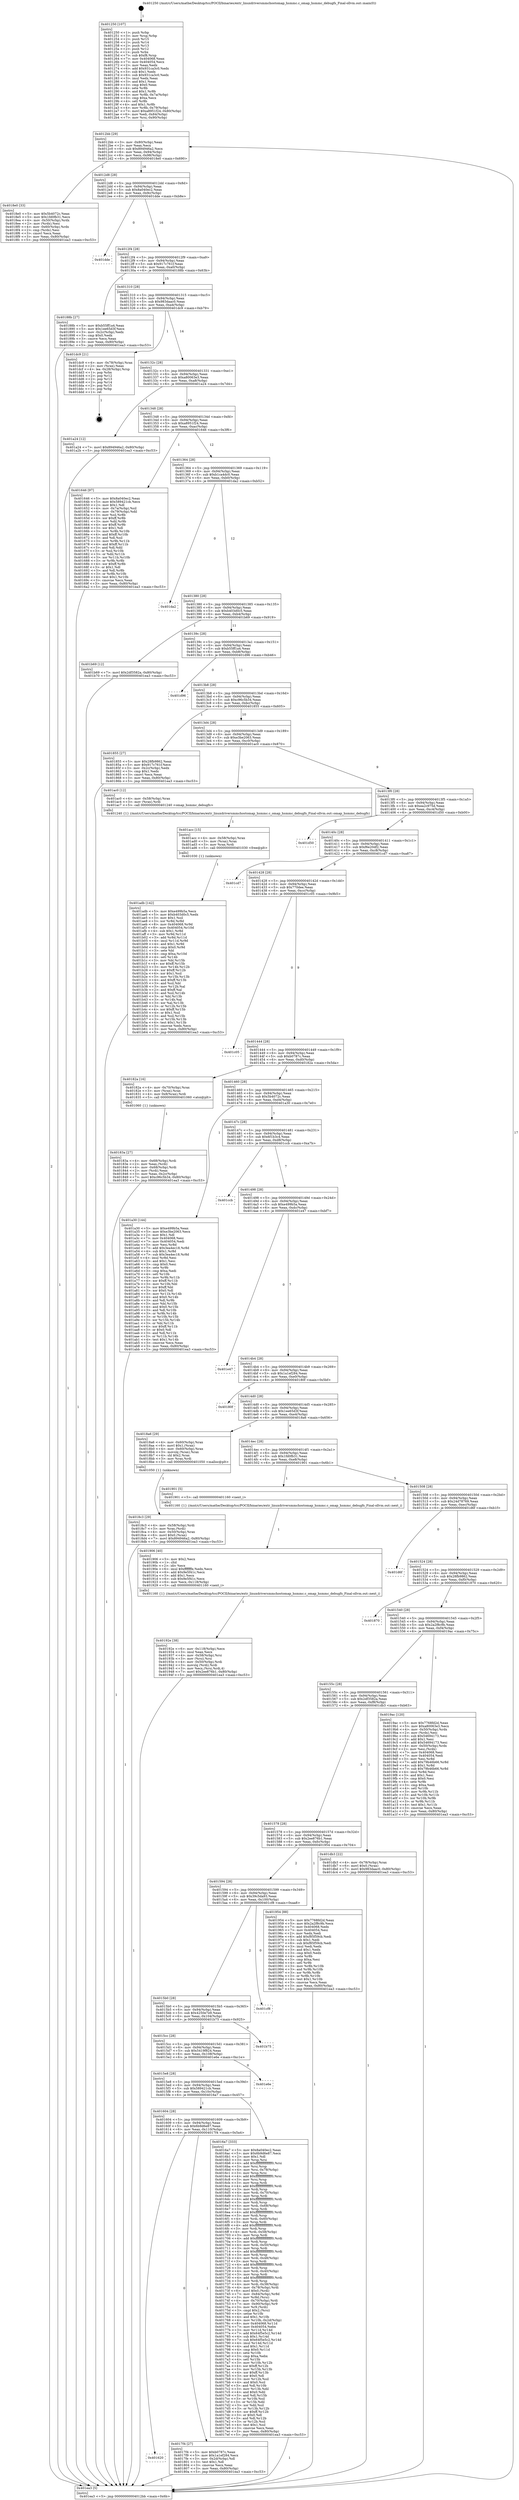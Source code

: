 digraph "0x401250" {
  label = "0x401250 (/mnt/c/Users/mathe/Desktop/tcc/POCII/binaries/extr_linuxdriversmmchostomap_hsmmc.c_omap_hsmmc_debugfs_Final-ollvm.out::main(0))"
  labelloc = "t"
  node[shape=record]

  Entry [label="",width=0.3,height=0.3,shape=circle,fillcolor=black,style=filled]
  "0x4012bb" [label="{
     0x4012bb [29]\l
     | [instrs]\l
     &nbsp;&nbsp;0x4012bb \<+3\>: mov -0x80(%rbp),%eax\l
     &nbsp;&nbsp;0x4012be \<+2\>: mov %eax,%ecx\l
     &nbsp;&nbsp;0x4012c0 \<+6\>: sub $0x894946a2,%ecx\l
     &nbsp;&nbsp;0x4012c6 \<+6\>: mov %eax,-0x94(%rbp)\l
     &nbsp;&nbsp;0x4012cc \<+6\>: mov %ecx,-0x98(%rbp)\l
     &nbsp;&nbsp;0x4012d2 \<+6\>: je 00000000004018e0 \<main+0x690\>\l
  }"]
  "0x4018e0" [label="{
     0x4018e0 [33]\l
     | [instrs]\l
     &nbsp;&nbsp;0x4018e0 \<+5\>: mov $0x5b4072c,%eax\l
     &nbsp;&nbsp;0x4018e5 \<+5\>: mov $0x1fd0fb31,%ecx\l
     &nbsp;&nbsp;0x4018ea \<+4\>: mov -0x50(%rbp),%rdx\l
     &nbsp;&nbsp;0x4018ee \<+2\>: mov (%rdx),%esi\l
     &nbsp;&nbsp;0x4018f0 \<+4\>: mov -0x60(%rbp),%rdx\l
     &nbsp;&nbsp;0x4018f4 \<+2\>: cmp (%rdx),%esi\l
     &nbsp;&nbsp;0x4018f6 \<+3\>: cmovl %ecx,%eax\l
     &nbsp;&nbsp;0x4018f9 \<+3\>: mov %eax,-0x80(%rbp)\l
     &nbsp;&nbsp;0x4018fc \<+5\>: jmp 0000000000401ea3 \<main+0xc53\>\l
  }"]
  "0x4012d8" [label="{
     0x4012d8 [28]\l
     | [instrs]\l
     &nbsp;&nbsp;0x4012d8 \<+5\>: jmp 00000000004012dd \<main+0x8d\>\l
     &nbsp;&nbsp;0x4012dd \<+6\>: mov -0x94(%rbp),%eax\l
     &nbsp;&nbsp;0x4012e3 \<+5\>: sub $0x8a040ec2,%eax\l
     &nbsp;&nbsp;0x4012e8 \<+6\>: mov %eax,-0x9c(%rbp)\l
     &nbsp;&nbsp;0x4012ee \<+6\>: je 0000000000401dde \<main+0xb8e\>\l
  }"]
  Exit [label="",width=0.3,height=0.3,shape=circle,fillcolor=black,style=filled,peripheries=2]
  "0x401dde" [label="{
     0x401dde\l
  }", style=dashed]
  "0x4012f4" [label="{
     0x4012f4 [28]\l
     | [instrs]\l
     &nbsp;&nbsp;0x4012f4 \<+5\>: jmp 00000000004012f9 \<main+0xa9\>\l
     &nbsp;&nbsp;0x4012f9 \<+6\>: mov -0x94(%rbp),%eax\l
     &nbsp;&nbsp;0x4012ff \<+5\>: sub $0x917c761f,%eax\l
     &nbsp;&nbsp;0x401304 \<+6\>: mov %eax,-0xa0(%rbp)\l
     &nbsp;&nbsp;0x40130a \<+6\>: je 000000000040188b \<main+0x63b\>\l
  }"]
  "0x401adb" [label="{
     0x401adb [142]\l
     | [instrs]\l
     &nbsp;&nbsp;0x401adb \<+5\>: mov $0xe499b5a,%ecx\l
     &nbsp;&nbsp;0x401ae0 \<+5\>: mov $0xb403d0c5,%edx\l
     &nbsp;&nbsp;0x401ae5 \<+3\>: mov $0x1,%sil\l
     &nbsp;&nbsp;0x401ae8 \<+3\>: xor %r8d,%r8d\l
     &nbsp;&nbsp;0x401aeb \<+8\>: mov 0x404068,%r9d\l
     &nbsp;&nbsp;0x401af3 \<+8\>: mov 0x404054,%r10d\l
     &nbsp;&nbsp;0x401afb \<+4\>: sub $0x1,%r8d\l
     &nbsp;&nbsp;0x401aff \<+3\>: mov %r9d,%r11d\l
     &nbsp;&nbsp;0x401b02 \<+3\>: add %r8d,%r11d\l
     &nbsp;&nbsp;0x401b05 \<+4\>: imul %r11d,%r9d\l
     &nbsp;&nbsp;0x401b09 \<+4\>: and $0x1,%r9d\l
     &nbsp;&nbsp;0x401b0d \<+4\>: cmp $0x0,%r9d\l
     &nbsp;&nbsp;0x401b11 \<+3\>: sete %bl\l
     &nbsp;&nbsp;0x401b14 \<+4\>: cmp $0xa,%r10d\l
     &nbsp;&nbsp;0x401b18 \<+4\>: setl %r14b\l
     &nbsp;&nbsp;0x401b1c \<+3\>: mov %bl,%r15b\l
     &nbsp;&nbsp;0x401b1f \<+4\>: xor $0xff,%r15b\l
     &nbsp;&nbsp;0x401b23 \<+3\>: mov %r14b,%r12b\l
     &nbsp;&nbsp;0x401b26 \<+4\>: xor $0xff,%r12b\l
     &nbsp;&nbsp;0x401b2a \<+4\>: xor $0x1,%sil\l
     &nbsp;&nbsp;0x401b2e \<+3\>: mov %r15b,%r13b\l
     &nbsp;&nbsp;0x401b31 \<+4\>: and $0xff,%r13b\l
     &nbsp;&nbsp;0x401b35 \<+3\>: and %sil,%bl\l
     &nbsp;&nbsp;0x401b38 \<+3\>: mov %r12b,%al\l
     &nbsp;&nbsp;0x401b3b \<+2\>: and $0xff,%al\l
     &nbsp;&nbsp;0x401b3d \<+3\>: and %sil,%r14b\l
     &nbsp;&nbsp;0x401b40 \<+3\>: or %bl,%r13b\l
     &nbsp;&nbsp;0x401b43 \<+3\>: or %r14b,%al\l
     &nbsp;&nbsp;0x401b46 \<+3\>: xor %al,%r13b\l
     &nbsp;&nbsp;0x401b49 \<+3\>: or %r12b,%r15b\l
     &nbsp;&nbsp;0x401b4c \<+4\>: xor $0xff,%r15b\l
     &nbsp;&nbsp;0x401b50 \<+4\>: or $0x1,%sil\l
     &nbsp;&nbsp;0x401b54 \<+3\>: and %sil,%r15b\l
     &nbsp;&nbsp;0x401b57 \<+3\>: or %r15b,%r13b\l
     &nbsp;&nbsp;0x401b5a \<+4\>: test $0x1,%r13b\l
     &nbsp;&nbsp;0x401b5e \<+3\>: cmovne %edx,%ecx\l
     &nbsp;&nbsp;0x401b61 \<+3\>: mov %ecx,-0x80(%rbp)\l
     &nbsp;&nbsp;0x401b64 \<+5\>: jmp 0000000000401ea3 \<main+0xc53\>\l
  }"]
  "0x40188b" [label="{
     0x40188b [27]\l
     | [instrs]\l
     &nbsp;&nbsp;0x40188b \<+5\>: mov $0xb55ff1a4,%eax\l
     &nbsp;&nbsp;0x401890 \<+5\>: mov $0x1ee65d3f,%ecx\l
     &nbsp;&nbsp;0x401895 \<+3\>: mov -0x2c(%rbp),%edx\l
     &nbsp;&nbsp;0x401898 \<+3\>: cmp $0x0,%edx\l
     &nbsp;&nbsp;0x40189b \<+3\>: cmove %ecx,%eax\l
     &nbsp;&nbsp;0x40189e \<+3\>: mov %eax,-0x80(%rbp)\l
     &nbsp;&nbsp;0x4018a1 \<+5\>: jmp 0000000000401ea3 \<main+0xc53\>\l
  }"]
  "0x401310" [label="{
     0x401310 [28]\l
     | [instrs]\l
     &nbsp;&nbsp;0x401310 \<+5\>: jmp 0000000000401315 \<main+0xc5\>\l
     &nbsp;&nbsp;0x401315 \<+6\>: mov -0x94(%rbp),%eax\l
     &nbsp;&nbsp;0x40131b \<+5\>: sub $0x983daac0,%eax\l
     &nbsp;&nbsp;0x401320 \<+6\>: mov %eax,-0xa4(%rbp)\l
     &nbsp;&nbsp;0x401326 \<+6\>: je 0000000000401dc9 \<main+0xb79\>\l
  }"]
  "0x401acc" [label="{
     0x401acc [15]\l
     | [instrs]\l
     &nbsp;&nbsp;0x401acc \<+4\>: mov -0x58(%rbp),%rax\l
     &nbsp;&nbsp;0x401ad0 \<+3\>: mov (%rax),%rax\l
     &nbsp;&nbsp;0x401ad3 \<+3\>: mov %rax,%rdi\l
     &nbsp;&nbsp;0x401ad6 \<+5\>: call 0000000000401030 \<free@plt\>\l
     | [calls]\l
     &nbsp;&nbsp;0x401030 \{1\} (unknown)\l
  }"]
  "0x401dc9" [label="{
     0x401dc9 [21]\l
     | [instrs]\l
     &nbsp;&nbsp;0x401dc9 \<+4\>: mov -0x78(%rbp),%rax\l
     &nbsp;&nbsp;0x401dcd \<+2\>: mov (%rax),%eax\l
     &nbsp;&nbsp;0x401dcf \<+4\>: lea -0x28(%rbp),%rsp\l
     &nbsp;&nbsp;0x401dd3 \<+1\>: pop %rbx\l
     &nbsp;&nbsp;0x401dd4 \<+2\>: pop %r12\l
     &nbsp;&nbsp;0x401dd6 \<+2\>: pop %r13\l
     &nbsp;&nbsp;0x401dd8 \<+2\>: pop %r14\l
     &nbsp;&nbsp;0x401dda \<+2\>: pop %r15\l
     &nbsp;&nbsp;0x401ddc \<+1\>: pop %rbp\l
     &nbsp;&nbsp;0x401ddd \<+1\>: ret\l
  }"]
  "0x40132c" [label="{
     0x40132c [28]\l
     | [instrs]\l
     &nbsp;&nbsp;0x40132c \<+5\>: jmp 0000000000401331 \<main+0xe1\>\l
     &nbsp;&nbsp;0x401331 \<+6\>: mov -0x94(%rbp),%eax\l
     &nbsp;&nbsp;0x401337 \<+5\>: sub $0xa80063e3,%eax\l
     &nbsp;&nbsp;0x40133c \<+6\>: mov %eax,-0xa8(%rbp)\l
     &nbsp;&nbsp;0x401342 \<+6\>: je 0000000000401a24 \<main+0x7d4\>\l
  }"]
  "0x40192e" [label="{
     0x40192e [38]\l
     | [instrs]\l
     &nbsp;&nbsp;0x40192e \<+6\>: mov -0x118(%rbp),%ecx\l
     &nbsp;&nbsp;0x401934 \<+3\>: imul %eax,%ecx\l
     &nbsp;&nbsp;0x401937 \<+4\>: mov -0x58(%rbp),%rsi\l
     &nbsp;&nbsp;0x40193b \<+3\>: mov (%rsi),%rsi\l
     &nbsp;&nbsp;0x40193e \<+4\>: mov -0x50(%rbp),%rdi\l
     &nbsp;&nbsp;0x401942 \<+3\>: movslq (%rdi),%rdi\l
     &nbsp;&nbsp;0x401945 \<+3\>: mov %ecx,(%rsi,%rdi,4)\l
     &nbsp;&nbsp;0x401948 \<+7\>: movl $0x2ee876b1,-0x80(%rbp)\l
     &nbsp;&nbsp;0x40194f \<+5\>: jmp 0000000000401ea3 \<main+0xc53\>\l
  }"]
  "0x401a24" [label="{
     0x401a24 [12]\l
     | [instrs]\l
     &nbsp;&nbsp;0x401a24 \<+7\>: movl $0x894946a2,-0x80(%rbp)\l
     &nbsp;&nbsp;0x401a2b \<+5\>: jmp 0000000000401ea3 \<main+0xc53\>\l
  }"]
  "0x401348" [label="{
     0x401348 [28]\l
     | [instrs]\l
     &nbsp;&nbsp;0x401348 \<+5\>: jmp 000000000040134d \<main+0xfd\>\l
     &nbsp;&nbsp;0x40134d \<+6\>: mov -0x94(%rbp),%eax\l
     &nbsp;&nbsp;0x401353 \<+5\>: sub $0xa8951f24,%eax\l
     &nbsp;&nbsp;0x401358 \<+6\>: mov %eax,-0xac(%rbp)\l
     &nbsp;&nbsp;0x40135e \<+6\>: je 0000000000401646 \<main+0x3f6\>\l
  }"]
  "0x401906" [label="{
     0x401906 [40]\l
     | [instrs]\l
     &nbsp;&nbsp;0x401906 \<+5\>: mov $0x2,%ecx\l
     &nbsp;&nbsp;0x40190b \<+1\>: cltd\l
     &nbsp;&nbsp;0x40190c \<+2\>: idiv %ecx\l
     &nbsp;&nbsp;0x40190e \<+6\>: imul $0xfffffffe,%edx,%ecx\l
     &nbsp;&nbsp;0x401914 \<+6\>: add $0x9e5f41c,%ecx\l
     &nbsp;&nbsp;0x40191a \<+3\>: add $0x1,%ecx\l
     &nbsp;&nbsp;0x40191d \<+6\>: sub $0x9e5f41c,%ecx\l
     &nbsp;&nbsp;0x401923 \<+6\>: mov %ecx,-0x118(%rbp)\l
     &nbsp;&nbsp;0x401929 \<+5\>: call 0000000000401160 \<next_i\>\l
     | [calls]\l
     &nbsp;&nbsp;0x401160 \{1\} (/mnt/c/Users/mathe/Desktop/tcc/POCII/binaries/extr_linuxdriversmmchostomap_hsmmc.c_omap_hsmmc_debugfs_Final-ollvm.out::next_i)\l
  }"]
  "0x401646" [label="{
     0x401646 [97]\l
     | [instrs]\l
     &nbsp;&nbsp;0x401646 \<+5\>: mov $0x8a040ec2,%eax\l
     &nbsp;&nbsp;0x40164b \<+5\>: mov $0x589421cb,%ecx\l
     &nbsp;&nbsp;0x401650 \<+2\>: mov $0x1,%dl\l
     &nbsp;&nbsp;0x401652 \<+4\>: mov -0x7a(%rbp),%sil\l
     &nbsp;&nbsp;0x401656 \<+4\>: mov -0x79(%rbp),%dil\l
     &nbsp;&nbsp;0x40165a \<+3\>: mov %sil,%r8b\l
     &nbsp;&nbsp;0x40165d \<+4\>: xor $0xff,%r8b\l
     &nbsp;&nbsp;0x401661 \<+3\>: mov %dil,%r9b\l
     &nbsp;&nbsp;0x401664 \<+4\>: xor $0xff,%r9b\l
     &nbsp;&nbsp;0x401668 \<+3\>: xor $0x1,%dl\l
     &nbsp;&nbsp;0x40166b \<+3\>: mov %r8b,%r10b\l
     &nbsp;&nbsp;0x40166e \<+4\>: and $0xff,%r10b\l
     &nbsp;&nbsp;0x401672 \<+3\>: and %dl,%sil\l
     &nbsp;&nbsp;0x401675 \<+3\>: mov %r9b,%r11b\l
     &nbsp;&nbsp;0x401678 \<+4\>: and $0xff,%r11b\l
     &nbsp;&nbsp;0x40167c \<+3\>: and %dl,%dil\l
     &nbsp;&nbsp;0x40167f \<+3\>: or %sil,%r10b\l
     &nbsp;&nbsp;0x401682 \<+3\>: or %dil,%r11b\l
     &nbsp;&nbsp;0x401685 \<+3\>: xor %r11b,%r10b\l
     &nbsp;&nbsp;0x401688 \<+3\>: or %r9b,%r8b\l
     &nbsp;&nbsp;0x40168b \<+4\>: xor $0xff,%r8b\l
     &nbsp;&nbsp;0x40168f \<+3\>: or $0x1,%dl\l
     &nbsp;&nbsp;0x401692 \<+3\>: and %dl,%r8b\l
     &nbsp;&nbsp;0x401695 \<+3\>: or %r8b,%r10b\l
     &nbsp;&nbsp;0x401698 \<+4\>: test $0x1,%r10b\l
     &nbsp;&nbsp;0x40169c \<+3\>: cmovne %ecx,%eax\l
     &nbsp;&nbsp;0x40169f \<+3\>: mov %eax,-0x80(%rbp)\l
     &nbsp;&nbsp;0x4016a2 \<+5\>: jmp 0000000000401ea3 \<main+0xc53\>\l
  }"]
  "0x401364" [label="{
     0x401364 [28]\l
     | [instrs]\l
     &nbsp;&nbsp;0x401364 \<+5\>: jmp 0000000000401369 \<main+0x119\>\l
     &nbsp;&nbsp;0x401369 \<+6\>: mov -0x94(%rbp),%eax\l
     &nbsp;&nbsp;0x40136f \<+5\>: sub $0xb1ca4dc0,%eax\l
     &nbsp;&nbsp;0x401374 \<+6\>: mov %eax,-0xb0(%rbp)\l
     &nbsp;&nbsp;0x40137a \<+6\>: je 0000000000401da2 \<main+0xb52\>\l
  }"]
  "0x401ea3" [label="{
     0x401ea3 [5]\l
     | [instrs]\l
     &nbsp;&nbsp;0x401ea3 \<+5\>: jmp 00000000004012bb \<main+0x6b\>\l
  }"]
  "0x401250" [label="{
     0x401250 [107]\l
     | [instrs]\l
     &nbsp;&nbsp;0x401250 \<+1\>: push %rbp\l
     &nbsp;&nbsp;0x401251 \<+3\>: mov %rsp,%rbp\l
     &nbsp;&nbsp;0x401254 \<+2\>: push %r15\l
     &nbsp;&nbsp;0x401256 \<+2\>: push %r14\l
     &nbsp;&nbsp;0x401258 \<+2\>: push %r13\l
     &nbsp;&nbsp;0x40125a \<+2\>: push %r12\l
     &nbsp;&nbsp;0x40125c \<+1\>: push %rbx\l
     &nbsp;&nbsp;0x40125d \<+7\>: sub $0xf8,%rsp\l
     &nbsp;&nbsp;0x401264 \<+7\>: mov 0x404068,%eax\l
     &nbsp;&nbsp;0x40126b \<+7\>: mov 0x404054,%ecx\l
     &nbsp;&nbsp;0x401272 \<+2\>: mov %eax,%edx\l
     &nbsp;&nbsp;0x401274 \<+6\>: add $0x931ca3c0,%edx\l
     &nbsp;&nbsp;0x40127a \<+3\>: sub $0x1,%edx\l
     &nbsp;&nbsp;0x40127d \<+6\>: sub $0x931ca3c0,%edx\l
     &nbsp;&nbsp;0x401283 \<+3\>: imul %edx,%eax\l
     &nbsp;&nbsp;0x401286 \<+3\>: and $0x1,%eax\l
     &nbsp;&nbsp;0x401289 \<+3\>: cmp $0x0,%eax\l
     &nbsp;&nbsp;0x40128c \<+4\>: sete %r8b\l
     &nbsp;&nbsp;0x401290 \<+4\>: and $0x1,%r8b\l
     &nbsp;&nbsp;0x401294 \<+4\>: mov %r8b,-0x7a(%rbp)\l
     &nbsp;&nbsp;0x401298 \<+3\>: cmp $0xa,%ecx\l
     &nbsp;&nbsp;0x40129b \<+4\>: setl %r8b\l
     &nbsp;&nbsp;0x40129f \<+4\>: and $0x1,%r8b\l
     &nbsp;&nbsp;0x4012a3 \<+4\>: mov %r8b,-0x79(%rbp)\l
     &nbsp;&nbsp;0x4012a7 \<+7\>: movl $0xa8951f24,-0x80(%rbp)\l
     &nbsp;&nbsp;0x4012ae \<+6\>: mov %edi,-0x84(%rbp)\l
     &nbsp;&nbsp;0x4012b4 \<+7\>: mov %rsi,-0x90(%rbp)\l
  }"]
  "0x4018c3" [label="{
     0x4018c3 [29]\l
     | [instrs]\l
     &nbsp;&nbsp;0x4018c3 \<+4\>: mov -0x58(%rbp),%rdi\l
     &nbsp;&nbsp;0x4018c7 \<+3\>: mov %rax,(%rdi)\l
     &nbsp;&nbsp;0x4018ca \<+4\>: mov -0x50(%rbp),%rax\l
     &nbsp;&nbsp;0x4018ce \<+6\>: movl $0x0,(%rax)\l
     &nbsp;&nbsp;0x4018d4 \<+7\>: movl $0x894946a2,-0x80(%rbp)\l
     &nbsp;&nbsp;0x4018db \<+5\>: jmp 0000000000401ea3 \<main+0xc53\>\l
  }"]
  "0x401da2" [label="{
     0x401da2\l
  }", style=dashed]
  "0x401380" [label="{
     0x401380 [28]\l
     | [instrs]\l
     &nbsp;&nbsp;0x401380 \<+5\>: jmp 0000000000401385 \<main+0x135\>\l
     &nbsp;&nbsp;0x401385 \<+6\>: mov -0x94(%rbp),%eax\l
     &nbsp;&nbsp;0x40138b \<+5\>: sub $0xb403d0c5,%eax\l
     &nbsp;&nbsp;0x401390 \<+6\>: mov %eax,-0xb4(%rbp)\l
     &nbsp;&nbsp;0x401396 \<+6\>: je 0000000000401b69 \<main+0x919\>\l
  }"]
  "0x40183a" [label="{
     0x40183a [27]\l
     | [instrs]\l
     &nbsp;&nbsp;0x40183a \<+4\>: mov -0x68(%rbp),%rdi\l
     &nbsp;&nbsp;0x40183e \<+2\>: mov %eax,(%rdi)\l
     &nbsp;&nbsp;0x401840 \<+4\>: mov -0x68(%rbp),%rdi\l
     &nbsp;&nbsp;0x401844 \<+2\>: mov (%rdi),%eax\l
     &nbsp;&nbsp;0x401846 \<+3\>: mov %eax,-0x2c(%rbp)\l
     &nbsp;&nbsp;0x401849 \<+7\>: movl $0xc96c5b34,-0x80(%rbp)\l
     &nbsp;&nbsp;0x401850 \<+5\>: jmp 0000000000401ea3 \<main+0xc53\>\l
  }"]
  "0x401b69" [label="{
     0x401b69 [12]\l
     | [instrs]\l
     &nbsp;&nbsp;0x401b69 \<+7\>: movl $0x2df3582a,-0x80(%rbp)\l
     &nbsp;&nbsp;0x401b70 \<+5\>: jmp 0000000000401ea3 \<main+0xc53\>\l
  }"]
  "0x40139c" [label="{
     0x40139c [28]\l
     | [instrs]\l
     &nbsp;&nbsp;0x40139c \<+5\>: jmp 00000000004013a1 \<main+0x151\>\l
     &nbsp;&nbsp;0x4013a1 \<+6\>: mov -0x94(%rbp),%eax\l
     &nbsp;&nbsp;0x4013a7 \<+5\>: sub $0xb55ff1a4,%eax\l
     &nbsp;&nbsp;0x4013ac \<+6\>: mov %eax,-0xb8(%rbp)\l
     &nbsp;&nbsp;0x4013b2 \<+6\>: je 0000000000401d96 \<main+0xb46\>\l
  }"]
  "0x401620" [label="{
     0x401620\l
  }", style=dashed]
  "0x401d96" [label="{
     0x401d96\l
  }", style=dashed]
  "0x4013b8" [label="{
     0x4013b8 [28]\l
     | [instrs]\l
     &nbsp;&nbsp;0x4013b8 \<+5\>: jmp 00000000004013bd \<main+0x16d\>\l
     &nbsp;&nbsp;0x4013bd \<+6\>: mov -0x94(%rbp),%eax\l
     &nbsp;&nbsp;0x4013c3 \<+5\>: sub $0xc96c5b34,%eax\l
     &nbsp;&nbsp;0x4013c8 \<+6\>: mov %eax,-0xbc(%rbp)\l
     &nbsp;&nbsp;0x4013ce \<+6\>: je 0000000000401855 \<main+0x605\>\l
  }"]
  "0x4017f4" [label="{
     0x4017f4 [27]\l
     | [instrs]\l
     &nbsp;&nbsp;0x4017f4 \<+5\>: mov $0xb0787c,%eax\l
     &nbsp;&nbsp;0x4017f9 \<+5\>: mov $0x1a1ef284,%ecx\l
     &nbsp;&nbsp;0x4017fe \<+3\>: mov -0x2d(%rbp),%dl\l
     &nbsp;&nbsp;0x401801 \<+3\>: test $0x1,%dl\l
     &nbsp;&nbsp;0x401804 \<+3\>: cmovne %ecx,%eax\l
     &nbsp;&nbsp;0x401807 \<+3\>: mov %eax,-0x80(%rbp)\l
     &nbsp;&nbsp;0x40180a \<+5\>: jmp 0000000000401ea3 \<main+0xc53\>\l
  }"]
  "0x401855" [label="{
     0x401855 [27]\l
     | [instrs]\l
     &nbsp;&nbsp;0x401855 \<+5\>: mov $0x28fb9862,%eax\l
     &nbsp;&nbsp;0x40185a \<+5\>: mov $0x917c761f,%ecx\l
     &nbsp;&nbsp;0x40185f \<+3\>: mov -0x2c(%rbp),%edx\l
     &nbsp;&nbsp;0x401862 \<+3\>: cmp $0x1,%edx\l
     &nbsp;&nbsp;0x401865 \<+3\>: cmovl %ecx,%eax\l
     &nbsp;&nbsp;0x401868 \<+3\>: mov %eax,-0x80(%rbp)\l
     &nbsp;&nbsp;0x40186b \<+5\>: jmp 0000000000401ea3 \<main+0xc53\>\l
  }"]
  "0x4013d4" [label="{
     0x4013d4 [28]\l
     | [instrs]\l
     &nbsp;&nbsp;0x4013d4 \<+5\>: jmp 00000000004013d9 \<main+0x189\>\l
     &nbsp;&nbsp;0x4013d9 \<+6\>: mov -0x94(%rbp),%eax\l
     &nbsp;&nbsp;0x4013df \<+5\>: sub $0xe3be2063,%eax\l
     &nbsp;&nbsp;0x4013e4 \<+6\>: mov %eax,-0xc0(%rbp)\l
     &nbsp;&nbsp;0x4013ea \<+6\>: je 0000000000401ac0 \<main+0x870\>\l
  }"]
  "0x401604" [label="{
     0x401604 [28]\l
     | [instrs]\l
     &nbsp;&nbsp;0x401604 \<+5\>: jmp 0000000000401609 \<main+0x3b9\>\l
     &nbsp;&nbsp;0x401609 \<+6\>: mov -0x94(%rbp),%eax\l
     &nbsp;&nbsp;0x40160f \<+5\>: sub $0x6b9d6e87,%eax\l
     &nbsp;&nbsp;0x401614 \<+6\>: mov %eax,-0x110(%rbp)\l
     &nbsp;&nbsp;0x40161a \<+6\>: je 00000000004017f4 \<main+0x5a4\>\l
  }"]
  "0x401ac0" [label="{
     0x401ac0 [12]\l
     | [instrs]\l
     &nbsp;&nbsp;0x401ac0 \<+4\>: mov -0x58(%rbp),%rax\l
     &nbsp;&nbsp;0x401ac4 \<+3\>: mov (%rax),%rdi\l
     &nbsp;&nbsp;0x401ac7 \<+5\>: call 0000000000401240 \<omap_hsmmc_debugfs\>\l
     | [calls]\l
     &nbsp;&nbsp;0x401240 \{1\} (/mnt/c/Users/mathe/Desktop/tcc/POCII/binaries/extr_linuxdriversmmchostomap_hsmmc.c_omap_hsmmc_debugfs_Final-ollvm.out::omap_hsmmc_debugfs)\l
  }"]
  "0x4013f0" [label="{
     0x4013f0 [28]\l
     | [instrs]\l
     &nbsp;&nbsp;0x4013f0 \<+5\>: jmp 00000000004013f5 \<main+0x1a5\>\l
     &nbsp;&nbsp;0x4013f5 \<+6\>: mov -0x94(%rbp),%eax\l
     &nbsp;&nbsp;0x4013fb \<+5\>: sub $0xea2c975d,%eax\l
     &nbsp;&nbsp;0x401400 \<+6\>: mov %eax,-0xc4(%rbp)\l
     &nbsp;&nbsp;0x401406 \<+6\>: je 0000000000401d50 \<main+0xb00\>\l
  }"]
  "0x4016a7" [label="{
     0x4016a7 [333]\l
     | [instrs]\l
     &nbsp;&nbsp;0x4016a7 \<+5\>: mov $0x8a040ec2,%eax\l
     &nbsp;&nbsp;0x4016ac \<+5\>: mov $0x6b9d6e87,%ecx\l
     &nbsp;&nbsp;0x4016b1 \<+2\>: mov $0x1,%dl\l
     &nbsp;&nbsp;0x4016b3 \<+3\>: mov %rsp,%rsi\l
     &nbsp;&nbsp;0x4016b6 \<+4\>: add $0xfffffffffffffff0,%rsi\l
     &nbsp;&nbsp;0x4016ba \<+3\>: mov %rsi,%rsp\l
     &nbsp;&nbsp;0x4016bd \<+4\>: mov %rsi,-0x78(%rbp)\l
     &nbsp;&nbsp;0x4016c1 \<+3\>: mov %rsp,%rsi\l
     &nbsp;&nbsp;0x4016c4 \<+4\>: add $0xfffffffffffffff0,%rsi\l
     &nbsp;&nbsp;0x4016c8 \<+3\>: mov %rsi,%rsp\l
     &nbsp;&nbsp;0x4016cb \<+3\>: mov %rsp,%rdi\l
     &nbsp;&nbsp;0x4016ce \<+4\>: add $0xfffffffffffffff0,%rdi\l
     &nbsp;&nbsp;0x4016d2 \<+3\>: mov %rdi,%rsp\l
     &nbsp;&nbsp;0x4016d5 \<+4\>: mov %rdi,-0x70(%rbp)\l
     &nbsp;&nbsp;0x4016d9 \<+3\>: mov %rsp,%rdi\l
     &nbsp;&nbsp;0x4016dc \<+4\>: add $0xfffffffffffffff0,%rdi\l
     &nbsp;&nbsp;0x4016e0 \<+3\>: mov %rdi,%rsp\l
     &nbsp;&nbsp;0x4016e3 \<+4\>: mov %rdi,-0x68(%rbp)\l
     &nbsp;&nbsp;0x4016e7 \<+3\>: mov %rsp,%rdi\l
     &nbsp;&nbsp;0x4016ea \<+4\>: add $0xfffffffffffffff0,%rdi\l
     &nbsp;&nbsp;0x4016ee \<+3\>: mov %rdi,%rsp\l
     &nbsp;&nbsp;0x4016f1 \<+4\>: mov %rdi,-0x60(%rbp)\l
     &nbsp;&nbsp;0x4016f5 \<+3\>: mov %rsp,%rdi\l
     &nbsp;&nbsp;0x4016f8 \<+4\>: add $0xfffffffffffffff0,%rdi\l
     &nbsp;&nbsp;0x4016fc \<+3\>: mov %rdi,%rsp\l
     &nbsp;&nbsp;0x4016ff \<+4\>: mov %rdi,-0x58(%rbp)\l
     &nbsp;&nbsp;0x401703 \<+3\>: mov %rsp,%rdi\l
     &nbsp;&nbsp;0x401706 \<+4\>: add $0xfffffffffffffff0,%rdi\l
     &nbsp;&nbsp;0x40170a \<+3\>: mov %rdi,%rsp\l
     &nbsp;&nbsp;0x40170d \<+4\>: mov %rdi,-0x50(%rbp)\l
     &nbsp;&nbsp;0x401711 \<+3\>: mov %rsp,%rdi\l
     &nbsp;&nbsp;0x401714 \<+4\>: add $0xfffffffffffffff0,%rdi\l
     &nbsp;&nbsp;0x401718 \<+3\>: mov %rdi,%rsp\l
     &nbsp;&nbsp;0x40171b \<+4\>: mov %rdi,-0x48(%rbp)\l
     &nbsp;&nbsp;0x40171f \<+3\>: mov %rsp,%rdi\l
     &nbsp;&nbsp;0x401722 \<+4\>: add $0xfffffffffffffff0,%rdi\l
     &nbsp;&nbsp;0x401726 \<+3\>: mov %rdi,%rsp\l
     &nbsp;&nbsp;0x401729 \<+4\>: mov %rdi,-0x40(%rbp)\l
     &nbsp;&nbsp;0x40172d \<+3\>: mov %rsp,%rdi\l
     &nbsp;&nbsp;0x401730 \<+4\>: add $0xfffffffffffffff0,%rdi\l
     &nbsp;&nbsp;0x401734 \<+3\>: mov %rdi,%rsp\l
     &nbsp;&nbsp;0x401737 \<+4\>: mov %rdi,-0x38(%rbp)\l
     &nbsp;&nbsp;0x40173b \<+4\>: mov -0x78(%rbp),%rdi\l
     &nbsp;&nbsp;0x40173f \<+6\>: movl $0x0,(%rdi)\l
     &nbsp;&nbsp;0x401745 \<+7\>: mov -0x84(%rbp),%r8d\l
     &nbsp;&nbsp;0x40174c \<+3\>: mov %r8d,(%rsi)\l
     &nbsp;&nbsp;0x40174f \<+4\>: mov -0x70(%rbp),%rdi\l
     &nbsp;&nbsp;0x401753 \<+7\>: mov -0x90(%rbp),%r9\l
     &nbsp;&nbsp;0x40175a \<+3\>: mov %r9,(%rdi)\l
     &nbsp;&nbsp;0x40175d \<+3\>: cmpl $0x2,(%rsi)\l
     &nbsp;&nbsp;0x401760 \<+4\>: setne %r10b\l
     &nbsp;&nbsp;0x401764 \<+4\>: and $0x1,%r10b\l
     &nbsp;&nbsp;0x401768 \<+4\>: mov %r10b,-0x2d(%rbp)\l
     &nbsp;&nbsp;0x40176c \<+8\>: mov 0x404068,%r11d\l
     &nbsp;&nbsp;0x401774 \<+7\>: mov 0x404054,%ebx\l
     &nbsp;&nbsp;0x40177b \<+3\>: mov %r11d,%r14d\l
     &nbsp;&nbsp;0x40177e \<+7\>: add $0x64f5e5c2,%r14d\l
     &nbsp;&nbsp;0x401785 \<+4\>: sub $0x1,%r14d\l
     &nbsp;&nbsp;0x401789 \<+7\>: sub $0x64f5e5c2,%r14d\l
     &nbsp;&nbsp;0x401790 \<+4\>: imul %r14d,%r11d\l
     &nbsp;&nbsp;0x401794 \<+4\>: and $0x1,%r11d\l
     &nbsp;&nbsp;0x401798 \<+4\>: cmp $0x0,%r11d\l
     &nbsp;&nbsp;0x40179c \<+4\>: sete %r10b\l
     &nbsp;&nbsp;0x4017a0 \<+3\>: cmp $0xa,%ebx\l
     &nbsp;&nbsp;0x4017a3 \<+4\>: setl %r15b\l
     &nbsp;&nbsp;0x4017a7 \<+3\>: mov %r10b,%r12b\l
     &nbsp;&nbsp;0x4017aa \<+4\>: xor $0xff,%r12b\l
     &nbsp;&nbsp;0x4017ae \<+3\>: mov %r15b,%r13b\l
     &nbsp;&nbsp;0x4017b1 \<+4\>: xor $0xff,%r13b\l
     &nbsp;&nbsp;0x4017b5 \<+3\>: xor $0x0,%dl\l
     &nbsp;&nbsp;0x4017b8 \<+3\>: mov %r12b,%sil\l
     &nbsp;&nbsp;0x4017bb \<+4\>: and $0x0,%sil\l
     &nbsp;&nbsp;0x4017bf \<+3\>: and %dl,%r10b\l
     &nbsp;&nbsp;0x4017c2 \<+3\>: mov %r13b,%dil\l
     &nbsp;&nbsp;0x4017c5 \<+4\>: and $0x0,%dil\l
     &nbsp;&nbsp;0x4017c9 \<+3\>: and %dl,%r15b\l
     &nbsp;&nbsp;0x4017cc \<+3\>: or %r10b,%sil\l
     &nbsp;&nbsp;0x4017cf \<+3\>: or %r15b,%dil\l
     &nbsp;&nbsp;0x4017d2 \<+3\>: xor %dil,%sil\l
     &nbsp;&nbsp;0x4017d5 \<+3\>: or %r13b,%r12b\l
     &nbsp;&nbsp;0x4017d8 \<+4\>: xor $0xff,%r12b\l
     &nbsp;&nbsp;0x4017dc \<+3\>: or $0x0,%dl\l
     &nbsp;&nbsp;0x4017df \<+3\>: and %dl,%r12b\l
     &nbsp;&nbsp;0x4017e2 \<+3\>: or %r12b,%sil\l
     &nbsp;&nbsp;0x4017e5 \<+4\>: test $0x1,%sil\l
     &nbsp;&nbsp;0x4017e9 \<+3\>: cmovne %ecx,%eax\l
     &nbsp;&nbsp;0x4017ec \<+3\>: mov %eax,-0x80(%rbp)\l
     &nbsp;&nbsp;0x4017ef \<+5\>: jmp 0000000000401ea3 \<main+0xc53\>\l
  }"]
  "0x401d50" [label="{
     0x401d50\l
  }", style=dashed]
  "0x40140c" [label="{
     0x40140c [28]\l
     | [instrs]\l
     &nbsp;&nbsp;0x40140c \<+5\>: jmp 0000000000401411 \<main+0x1c1\>\l
     &nbsp;&nbsp;0x401411 \<+6\>: mov -0x94(%rbp),%eax\l
     &nbsp;&nbsp;0x401417 \<+5\>: sub $0xf6e20df2,%eax\l
     &nbsp;&nbsp;0x40141c \<+6\>: mov %eax,-0xc8(%rbp)\l
     &nbsp;&nbsp;0x401422 \<+6\>: je 0000000000401cd7 \<main+0xa87\>\l
  }"]
  "0x4015e8" [label="{
     0x4015e8 [28]\l
     | [instrs]\l
     &nbsp;&nbsp;0x4015e8 \<+5\>: jmp 00000000004015ed \<main+0x39d\>\l
     &nbsp;&nbsp;0x4015ed \<+6\>: mov -0x94(%rbp),%eax\l
     &nbsp;&nbsp;0x4015f3 \<+5\>: sub $0x589421cb,%eax\l
     &nbsp;&nbsp;0x4015f8 \<+6\>: mov %eax,-0x10c(%rbp)\l
     &nbsp;&nbsp;0x4015fe \<+6\>: je 00000000004016a7 \<main+0x457\>\l
  }"]
  "0x401cd7" [label="{
     0x401cd7\l
  }", style=dashed]
  "0x401428" [label="{
     0x401428 [28]\l
     | [instrs]\l
     &nbsp;&nbsp;0x401428 \<+5\>: jmp 000000000040142d \<main+0x1dd\>\l
     &nbsp;&nbsp;0x40142d \<+6\>: mov -0x94(%rbp),%eax\l
     &nbsp;&nbsp;0x401433 \<+5\>: sub $0x770dee,%eax\l
     &nbsp;&nbsp;0x401438 \<+6\>: mov %eax,-0xcc(%rbp)\l
     &nbsp;&nbsp;0x40143e \<+6\>: je 0000000000401c05 \<main+0x9b5\>\l
  }"]
  "0x401e6e" [label="{
     0x401e6e\l
  }", style=dashed]
  "0x401c05" [label="{
     0x401c05\l
  }", style=dashed]
  "0x401444" [label="{
     0x401444 [28]\l
     | [instrs]\l
     &nbsp;&nbsp;0x401444 \<+5\>: jmp 0000000000401449 \<main+0x1f9\>\l
     &nbsp;&nbsp;0x401449 \<+6\>: mov -0x94(%rbp),%eax\l
     &nbsp;&nbsp;0x40144f \<+5\>: sub $0xb0787c,%eax\l
     &nbsp;&nbsp;0x401454 \<+6\>: mov %eax,-0xd0(%rbp)\l
     &nbsp;&nbsp;0x40145a \<+6\>: je 000000000040182a \<main+0x5da\>\l
  }"]
  "0x4015cc" [label="{
     0x4015cc [28]\l
     | [instrs]\l
     &nbsp;&nbsp;0x4015cc \<+5\>: jmp 00000000004015d1 \<main+0x381\>\l
     &nbsp;&nbsp;0x4015d1 \<+6\>: mov -0x94(%rbp),%eax\l
     &nbsp;&nbsp;0x4015d7 \<+5\>: sub $0x5419f824,%eax\l
     &nbsp;&nbsp;0x4015dc \<+6\>: mov %eax,-0x108(%rbp)\l
     &nbsp;&nbsp;0x4015e2 \<+6\>: je 0000000000401e6e \<main+0xc1e\>\l
  }"]
  "0x40182a" [label="{
     0x40182a [16]\l
     | [instrs]\l
     &nbsp;&nbsp;0x40182a \<+4\>: mov -0x70(%rbp),%rax\l
     &nbsp;&nbsp;0x40182e \<+3\>: mov (%rax),%rax\l
     &nbsp;&nbsp;0x401831 \<+4\>: mov 0x8(%rax),%rdi\l
     &nbsp;&nbsp;0x401835 \<+5\>: call 0000000000401060 \<atoi@plt\>\l
     | [calls]\l
     &nbsp;&nbsp;0x401060 \{1\} (unknown)\l
  }"]
  "0x401460" [label="{
     0x401460 [28]\l
     | [instrs]\l
     &nbsp;&nbsp;0x401460 \<+5\>: jmp 0000000000401465 \<main+0x215\>\l
     &nbsp;&nbsp;0x401465 \<+6\>: mov -0x94(%rbp),%eax\l
     &nbsp;&nbsp;0x40146b \<+5\>: sub $0x5b4072c,%eax\l
     &nbsp;&nbsp;0x401470 \<+6\>: mov %eax,-0xd4(%rbp)\l
     &nbsp;&nbsp;0x401476 \<+6\>: je 0000000000401a30 \<main+0x7e0\>\l
  }"]
  "0x401b75" [label="{
     0x401b75\l
  }", style=dashed]
  "0x401a30" [label="{
     0x401a30 [144]\l
     | [instrs]\l
     &nbsp;&nbsp;0x401a30 \<+5\>: mov $0xe499b5a,%eax\l
     &nbsp;&nbsp;0x401a35 \<+5\>: mov $0xe3be2063,%ecx\l
     &nbsp;&nbsp;0x401a3a \<+2\>: mov $0x1,%dl\l
     &nbsp;&nbsp;0x401a3c \<+7\>: mov 0x404068,%esi\l
     &nbsp;&nbsp;0x401a43 \<+7\>: mov 0x404054,%edi\l
     &nbsp;&nbsp;0x401a4a \<+3\>: mov %esi,%r8d\l
     &nbsp;&nbsp;0x401a4d \<+7\>: add $0x3ea4ec18,%r8d\l
     &nbsp;&nbsp;0x401a54 \<+4\>: sub $0x1,%r8d\l
     &nbsp;&nbsp;0x401a58 \<+7\>: sub $0x3ea4ec18,%r8d\l
     &nbsp;&nbsp;0x401a5f \<+4\>: imul %r8d,%esi\l
     &nbsp;&nbsp;0x401a63 \<+3\>: and $0x1,%esi\l
     &nbsp;&nbsp;0x401a66 \<+3\>: cmp $0x0,%esi\l
     &nbsp;&nbsp;0x401a69 \<+4\>: sete %r9b\l
     &nbsp;&nbsp;0x401a6d \<+3\>: cmp $0xa,%edi\l
     &nbsp;&nbsp;0x401a70 \<+4\>: setl %r10b\l
     &nbsp;&nbsp;0x401a74 \<+3\>: mov %r9b,%r11b\l
     &nbsp;&nbsp;0x401a77 \<+4\>: xor $0xff,%r11b\l
     &nbsp;&nbsp;0x401a7b \<+3\>: mov %r10b,%bl\l
     &nbsp;&nbsp;0x401a7e \<+3\>: xor $0xff,%bl\l
     &nbsp;&nbsp;0x401a81 \<+3\>: xor $0x0,%dl\l
     &nbsp;&nbsp;0x401a84 \<+3\>: mov %r11b,%r14b\l
     &nbsp;&nbsp;0x401a87 \<+4\>: and $0x0,%r14b\l
     &nbsp;&nbsp;0x401a8b \<+3\>: and %dl,%r9b\l
     &nbsp;&nbsp;0x401a8e \<+3\>: mov %bl,%r15b\l
     &nbsp;&nbsp;0x401a91 \<+4\>: and $0x0,%r15b\l
     &nbsp;&nbsp;0x401a95 \<+3\>: and %dl,%r10b\l
     &nbsp;&nbsp;0x401a98 \<+3\>: or %r9b,%r14b\l
     &nbsp;&nbsp;0x401a9b \<+3\>: or %r10b,%r15b\l
     &nbsp;&nbsp;0x401a9e \<+3\>: xor %r15b,%r14b\l
     &nbsp;&nbsp;0x401aa1 \<+3\>: or %bl,%r11b\l
     &nbsp;&nbsp;0x401aa4 \<+4\>: xor $0xff,%r11b\l
     &nbsp;&nbsp;0x401aa8 \<+3\>: or $0x0,%dl\l
     &nbsp;&nbsp;0x401aab \<+3\>: and %dl,%r11b\l
     &nbsp;&nbsp;0x401aae \<+3\>: or %r11b,%r14b\l
     &nbsp;&nbsp;0x401ab1 \<+4\>: test $0x1,%r14b\l
     &nbsp;&nbsp;0x401ab5 \<+3\>: cmovne %ecx,%eax\l
     &nbsp;&nbsp;0x401ab8 \<+3\>: mov %eax,-0x80(%rbp)\l
     &nbsp;&nbsp;0x401abb \<+5\>: jmp 0000000000401ea3 \<main+0xc53\>\l
  }"]
  "0x40147c" [label="{
     0x40147c [28]\l
     | [instrs]\l
     &nbsp;&nbsp;0x40147c \<+5\>: jmp 0000000000401481 \<main+0x231\>\l
     &nbsp;&nbsp;0x401481 \<+6\>: mov -0x94(%rbp),%eax\l
     &nbsp;&nbsp;0x401487 \<+5\>: sub $0x6f1b3c4,%eax\l
     &nbsp;&nbsp;0x40148c \<+6\>: mov %eax,-0xd8(%rbp)\l
     &nbsp;&nbsp;0x401492 \<+6\>: je 0000000000401ccb \<main+0xa7b\>\l
  }"]
  "0x4015b0" [label="{
     0x4015b0 [28]\l
     | [instrs]\l
     &nbsp;&nbsp;0x4015b0 \<+5\>: jmp 00000000004015b5 \<main+0x365\>\l
     &nbsp;&nbsp;0x4015b5 \<+6\>: mov -0x94(%rbp),%eax\l
     &nbsp;&nbsp;0x4015bb \<+5\>: sub $0x4250e7e9,%eax\l
     &nbsp;&nbsp;0x4015c0 \<+6\>: mov %eax,-0x104(%rbp)\l
     &nbsp;&nbsp;0x4015c6 \<+6\>: je 0000000000401b75 \<main+0x925\>\l
  }"]
  "0x401ccb" [label="{
     0x401ccb\l
  }", style=dashed]
  "0x401498" [label="{
     0x401498 [28]\l
     | [instrs]\l
     &nbsp;&nbsp;0x401498 \<+5\>: jmp 000000000040149d \<main+0x24d\>\l
     &nbsp;&nbsp;0x40149d \<+6\>: mov -0x94(%rbp),%eax\l
     &nbsp;&nbsp;0x4014a3 \<+5\>: sub $0xe499b5a,%eax\l
     &nbsp;&nbsp;0x4014a8 \<+6\>: mov %eax,-0xdc(%rbp)\l
     &nbsp;&nbsp;0x4014ae \<+6\>: je 0000000000401e47 \<main+0xbf7\>\l
  }"]
  "0x401cf8" [label="{
     0x401cf8\l
  }", style=dashed]
  "0x401e47" [label="{
     0x401e47\l
  }", style=dashed]
  "0x4014b4" [label="{
     0x4014b4 [28]\l
     | [instrs]\l
     &nbsp;&nbsp;0x4014b4 \<+5\>: jmp 00000000004014b9 \<main+0x269\>\l
     &nbsp;&nbsp;0x4014b9 \<+6\>: mov -0x94(%rbp),%eax\l
     &nbsp;&nbsp;0x4014bf \<+5\>: sub $0x1a1ef284,%eax\l
     &nbsp;&nbsp;0x4014c4 \<+6\>: mov %eax,-0xe0(%rbp)\l
     &nbsp;&nbsp;0x4014ca \<+6\>: je 000000000040180f \<main+0x5bf\>\l
  }"]
  "0x401594" [label="{
     0x401594 [28]\l
     | [instrs]\l
     &nbsp;&nbsp;0x401594 \<+5\>: jmp 0000000000401599 \<main+0x349\>\l
     &nbsp;&nbsp;0x401599 \<+6\>: mov -0x94(%rbp),%eax\l
     &nbsp;&nbsp;0x40159f \<+5\>: sub $0x39c5da93,%eax\l
     &nbsp;&nbsp;0x4015a4 \<+6\>: mov %eax,-0x100(%rbp)\l
     &nbsp;&nbsp;0x4015aa \<+6\>: je 0000000000401cf8 \<main+0xaa8\>\l
  }"]
  "0x40180f" [label="{
     0x40180f\l
  }", style=dashed]
  "0x4014d0" [label="{
     0x4014d0 [28]\l
     | [instrs]\l
     &nbsp;&nbsp;0x4014d0 \<+5\>: jmp 00000000004014d5 \<main+0x285\>\l
     &nbsp;&nbsp;0x4014d5 \<+6\>: mov -0x94(%rbp),%eax\l
     &nbsp;&nbsp;0x4014db \<+5\>: sub $0x1ee65d3f,%eax\l
     &nbsp;&nbsp;0x4014e0 \<+6\>: mov %eax,-0xe4(%rbp)\l
     &nbsp;&nbsp;0x4014e6 \<+6\>: je 00000000004018a6 \<main+0x656\>\l
  }"]
  "0x401954" [label="{
     0x401954 [88]\l
     | [instrs]\l
     &nbsp;&nbsp;0x401954 \<+5\>: mov $0x7768fd2d,%eax\l
     &nbsp;&nbsp;0x401959 \<+5\>: mov $0x2a2f8c9b,%ecx\l
     &nbsp;&nbsp;0x40195e \<+7\>: mov 0x404068,%edx\l
     &nbsp;&nbsp;0x401965 \<+7\>: mov 0x404054,%esi\l
     &nbsp;&nbsp;0x40196c \<+2\>: mov %edx,%edi\l
     &nbsp;&nbsp;0x40196e \<+6\>: add $0xf85f59cb,%edi\l
     &nbsp;&nbsp;0x401974 \<+3\>: sub $0x1,%edi\l
     &nbsp;&nbsp;0x401977 \<+6\>: sub $0xf85f59cb,%edi\l
     &nbsp;&nbsp;0x40197d \<+3\>: imul %edi,%edx\l
     &nbsp;&nbsp;0x401980 \<+3\>: and $0x1,%edx\l
     &nbsp;&nbsp;0x401983 \<+3\>: cmp $0x0,%edx\l
     &nbsp;&nbsp;0x401986 \<+4\>: sete %r8b\l
     &nbsp;&nbsp;0x40198a \<+3\>: cmp $0xa,%esi\l
     &nbsp;&nbsp;0x40198d \<+4\>: setl %r9b\l
     &nbsp;&nbsp;0x401991 \<+3\>: mov %r8b,%r10b\l
     &nbsp;&nbsp;0x401994 \<+3\>: and %r9b,%r10b\l
     &nbsp;&nbsp;0x401997 \<+3\>: xor %r9b,%r8b\l
     &nbsp;&nbsp;0x40199a \<+3\>: or %r8b,%r10b\l
     &nbsp;&nbsp;0x40199d \<+4\>: test $0x1,%r10b\l
     &nbsp;&nbsp;0x4019a1 \<+3\>: cmovne %ecx,%eax\l
     &nbsp;&nbsp;0x4019a4 \<+3\>: mov %eax,-0x80(%rbp)\l
     &nbsp;&nbsp;0x4019a7 \<+5\>: jmp 0000000000401ea3 \<main+0xc53\>\l
  }"]
  "0x4018a6" [label="{
     0x4018a6 [29]\l
     | [instrs]\l
     &nbsp;&nbsp;0x4018a6 \<+4\>: mov -0x60(%rbp),%rax\l
     &nbsp;&nbsp;0x4018aa \<+6\>: movl $0x1,(%rax)\l
     &nbsp;&nbsp;0x4018b0 \<+4\>: mov -0x60(%rbp),%rax\l
     &nbsp;&nbsp;0x4018b4 \<+3\>: movslq (%rax),%rax\l
     &nbsp;&nbsp;0x4018b7 \<+4\>: shl $0x2,%rax\l
     &nbsp;&nbsp;0x4018bb \<+3\>: mov %rax,%rdi\l
     &nbsp;&nbsp;0x4018be \<+5\>: call 0000000000401050 \<malloc@plt\>\l
     | [calls]\l
     &nbsp;&nbsp;0x401050 \{1\} (unknown)\l
  }"]
  "0x4014ec" [label="{
     0x4014ec [28]\l
     | [instrs]\l
     &nbsp;&nbsp;0x4014ec \<+5\>: jmp 00000000004014f1 \<main+0x2a1\>\l
     &nbsp;&nbsp;0x4014f1 \<+6\>: mov -0x94(%rbp),%eax\l
     &nbsp;&nbsp;0x4014f7 \<+5\>: sub $0x1fd0fb31,%eax\l
     &nbsp;&nbsp;0x4014fc \<+6\>: mov %eax,-0xe8(%rbp)\l
     &nbsp;&nbsp;0x401502 \<+6\>: je 0000000000401901 \<main+0x6b1\>\l
  }"]
  "0x401578" [label="{
     0x401578 [28]\l
     | [instrs]\l
     &nbsp;&nbsp;0x401578 \<+5\>: jmp 000000000040157d \<main+0x32d\>\l
     &nbsp;&nbsp;0x40157d \<+6\>: mov -0x94(%rbp),%eax\l
     &nbsp;&nbsp;0x401583 \<+5\>: sub $0x2ee876b1,%eax\l
     &nbsp;&nbsp;0x401588 \<+6\>: mov %eax,-0xfc(%rbp)\l
     &nbsp;&nbsp;0x40158e \<+6\>: je 0000000000401954 \<main+0x704\>\l
  }"]
  "0x401901" [label="{
     0x401901 [5]\l
     | [instrs]\l
     &nbsp;&nbsp;0x401901 \<+5\>: call 0000000000401160 \<next_i\>\l
     | [calls]\l
     &nbsp;&nbsp;0x401160 \{1\} (/mnt/c/Users/mathe/Desktop/tcc/POCII/binaries/extr_linuxdriversmmchostomap_hsmmc.c_omap_hsmmc_debugfs_Final-ollvm.out::next_i)\l
  }"]
  "0x401508" [label="{
     0x401508 [28]\l
     | [instrs]\l
     &nbsp;&nbsp;0x401508 \<+5\>: jmp 000000000040150d \<main+0x2bd\>\l
     &nbsp;&nbsp;0x40150d \<+6\>: mov -0x94(%rbp),%eax\l
     &nbsp;&nbsp;0x401513 \<+5\>: sub $0x24d78769,%eax\l
     &nbsp;&nbsp;0x401518 \<+6\>: mov %eax,-0xec(%rbp)\l
     &nbsp;&nbsp;0x40151e \<+6\>: je 0000000000401d6f \<main+0xb1f\>\l
  }"]
  "0x401db3" [label="{
     0x401db3 [22]\l
     | [instrs]\l
     &nbsp;&nbsp;0x401db3 \<+4\>: mov -0x78(%rbp),%rax\l
     &nbsp;&nbsp;0x401db7 \<+6\>: movl $0x0,(%rax)\l
     &nbsp;&nbsp;0x401dbd \<+7\>: movl $0x983daac0,-0x80(%rbp)\l
     &nbsp;&nbsp;0x401dc4 \<+5\>: jmp 0000000000401ea3 \<main+0xc53\>\l
  }"]
  "0x401d6f" [label="{
     0x401d6f\l
  }", style=dashed]
  "0x401524" [label="{
     0x401524 [28]\l
     | [instrs]\l
     &nbsp;&nbsp;0x401524 \<+5\>: jmp 0000000000401529 \<main+0x2d9\>\l
     &nbsp;&nbsp;0x401529 \<+6\>: mov -0x94(%rbp),%eax\l
     &nbsp;&nbsp;0x40152f \<+5\>: sub $0x28fb9862,%eax\l
     &nbsp;&nbsp;0x401534 \<+6\>: mov %eax,-0xf0(%rbp)\l
     &nbsp;&nbsp;0x40153a \<+6\>: je 0000000000401870 \<main+0x620\>\l
  }"]
  "0x40155c" [label="{
     0x40155c [28]\l
     | [instrs]\l
     &nbsp;&nbsp;0x40155c \<+5\>: jmp 0000000000401561 \<main+0x311\>\l
     &nbsp;&nbsp;0x401561 \<+6\>: mov -0x94(%rbp),%eax\l
     &nbsp;&nbsp;0x401567 \<+5\>: sub $0x2df3582a,%eax\l
     &nbsp;&nbsp;0x40156c \<+6\>: mov %eax,-0xf8(%rbp)\l
     &nbsp;&nbsp;0x401572 \<+6\>: je 0000000000401db3 \<main+0xb63\>\l
  }"]
  "0x401870" [label="{
     0x401870\l
  }", style=dashed]
  "0x401540" [label="{
     0x401540 [28]\l
     | [instrs]\l
     &nbsp;&nbsp;0x401540 \<+5\>: jmp 0000000000401545 \<main+0x2f5\>\l
     &nbsp;&nbsp;0x401545 \<+6\>: mov -0x94(%rbp),%eax\l
     &nbsp;&nbsp;0x40154b \<+5\>: sub $0x2a2f8c9b,%eax\l
     &nbsp;&nbsp;0x401550 \<+6\>: mov %eax,-0xf4(%rbp)\l
     &nbsp;&nbsp;0x401556 \<+6\>: je 00000000004019ac \<main+0x75c\>\l
  }"]
  "0x4019ac" [label="{
     0x4019ac [120]\l
     | [instrs]\l
     &nbsp;&nbsp;0x4019ac \<+5\>: mov $0x7768fd2d,%eax\l
     &nbsp;&nbsp;0x4019b1 \<+5\>: mov $0xa80063e3,%ecx\l
     &nbsp;&nbsp;0x4019b6 \<+4\>: mov -0x50(%rbp),%rdx\l
     &nbsp;&nbsp;0x4019ba \<+2\>: mov (%rdx),%esi\l
     &nbsp;&nbsp;0x4019bc \<+6\>: sub $0x54694173,%esi\l
     &nbsp;&nbsp;0x4019c2 \<+3\>: add $0x1,%esi\l
     &nbsp;&nbsp;0x4019c5 \<+6\>: add $0x54694173,%esi\l
     &nbsp;&nbsp;0x4019cb \<+4\>: mov -0x50(%rbp),%rdx\l
     &nbsp;&nbsp;0x4019cf \<+2\>: mov %esi,(%rdx)\l
     &nbsp;&nbsp;0x4019d1 \<+7\>: mov 0x404068,%esi\l
     &nbsp;&nbsp;0x4019d8 \<+7\>: mov 0x404054,%edi\l
     &nbsp;&nbsp;0x4019df \<+3\>: mov %esi,%r8d\l
     &nbsp;&nbsp;0x4019e2 \<+7\>: add $0x79b46b66,%r8d\l
     &nbsp;&nbsp;0x4019e9 \<+4\>: sub $0x1,%r8d\l
     &nbsp;&nbsp;0x4019ed \<+7\>: sub $0x79b46b66,%r8d\l
     &nbsp;&nbsp;0x4019f4 \<+4\>: imul %r8d,%esi\l
     &nbsp;&nbsp;0x4019f8 \<+3\>: and $0x1,%esi\l
     &nbsp;&nbsp;0x4019fb \<+3\>: cmp $0x0,%esi\l
     &nbsp;&nbsp;0x4019fe \<+4\>: sete %r9b\l
     &nbsp;&nbsp;0x401a02 \<+3\>: cmp $0xa,%edi\l
     &nbsp;&nbsp;0x401a05 \<+4\>: setl %r10b\l
     &nbsp;&nbsp;0x401a09 \<+3\>: mov %r9b,%r11b\l
     &nbsp;&nbsp;0x401a0c \<+3\>: and %r10b,%r11b\l
     &nbsp;&nbsp;0x401a0f \<+3\>: xor %r10b,%r9b\l
     &nbsp;&nbsp;0x401a12 \<+3\>: or %r9b,%r11b\l
     &nbsp;&nbsp;0x401a15 \<+4\>: test $0x1,%r11b\l
     &nbsp;&nbsp;0x401a19 \<+3\>: cmovne %ecx,%eax\l
     &nbsp;&nbsp;0x401a1c \<+3\>: mov %eax,-0x80(%rbp)\l
     &nbsp;&nbsp;0x401a1f \<+5\>: jmp 0000000000401ea3 \<main+0xc53\>\l
  }"]
  Entry -> "0x401250" [label=" 1"]
  "0x4012bb" -> "0x4018e0" [label=" 2"]
  "0x4012bb" -> "0x4012d8" [label=" 16"]
  "0x401dc9" -> Exit [label=" 1"]
  "0x4012d8" -> "0x401dde" [label=" 0"]
  "0x4012d8" -> "0x4012f4" [label=" 16"]
  "0x401db3" -> "0x401ea3" [label=" 1"]
  "0x4012f4" -> "0x40188b" [label=" 1"]
  "0x4012f4" -> "0x401310" [label=" 15"]
  "0x401b69" -> "0x401ea3" [label=" 1"]
  "0x401310" -> "0x401dc9" [label=" 1"]
  "0x401310" -> "0x40132c" [label=" 14"]
  "0x401adb" -> "0x401ea3" [label=" 1"]
  "0x40132c" -> "0x401a24" [label=" 1"]
  "0x40132c" -> "0x401348" [label=" 13"]
  "0x401acc" -> "0x401adb" [label=" 1"]
  "0x401348" -> "0x401646" [label=" 1"]
  "0x401348" -> "0x401364" [label=" 12"]
  "0x401646" -> "0x401ea3" [label=" 1"]
  "0x401250" -> "0x4012bb" [label=" 1"]
  "0x401ea3" -> "0x4012bb" [label=" 17"]
  "0x401ac0" -> "0x401acc" [label=" 1"]
  "0x401364" -> "0x401da2" [label=" 0"]
  "0x401364" -> "0x401380" [label=" 12"]
  "0x401a30" -> "0x401ea3" [label=" 1"]
  "0x401380" -> "0x401b69" [label=" 1"]
  "0x401380" -> "0x40139c" [label=" 11"]
  "0x401a24" -> "0x401ea3" [label=" 1"]
  "0x40139c" -> "0x401d96" [label=" 0"]
  "0x40139c" -> "0x4013b8" [label=" 11"]
  "0x4019ac" -> "0x401ea3" [label=" 1"]
  "0x4013b8" -> "0x401855" [label=" 1"]
  "0x4013b8" -> "0x4013d4" [label=" 10"]
  "0x401954" -> "0x401ea3" [label=" 1"]
  "0x4013d4" -> "0x401ac0" [label=" 1"]
  "0x4013d4" -> "0x4013f0" [label=" 9"]
  "0x401901" -> "0x401906" [label=" 1"]
  "0x4013f0" -> "0x401d50" [label=" 0"]
  "0x4013f0" -> "0x40140c" [label=" 9"]
  "0x4018e0" -> "0x401ea3" [label=" 2"]
  "0x40140c" -> "0x401cd7" [label=" 0"]
  "0x40140c" -> "0x401428" [label=" 9"]
  "0x4018a6" -> "0x4018c3" [label=" 1"]
  "0x401428" -> "0x401c05" [label=" 0"]
  "0x401428" -> "0x401444" [label=" 9"]
  "0x40188b" -> "0x401ea3" [label=" 1"]
  "0x401444" -> "0x40182a" [label=" 1"]
  "0x401444" -> "0x401460" [label=" 8"]
  "0x40183a" -> "0x401ea3" [label=" 1"]
  "0x401460" -> "0x401a30" [label=" 1"]
  "0x401460" -> "0x40147c" [label=" 7"]
  "0x40182a" -> "0x40183a" [label=" 1"]
  "0x40147c" -> "0x401ccb" [label=" 0"]
  "0x40147c" -> "0x401498" [label=" 7"]
  "0x401604" -> "0x401620" [label=" 0"]
  "0x401498" -> "0x401e47" [label=" 0"]
  "0x401498" -> "0x4014b4" [label=" 7"]
  "0x401604" -> "0x4017f4" [label=" 1"]
  "0x4014b4" -> "0x40180f" [label=" 0"]
  "0x4014b4" -> "0x4014d0" [label=" 7"]
  "0x4016a7" -> "0x401ea3" [label=" 1"]
  "0x4014d0" -> "0x4018a6" [label=" 1"]
  "0x4014d0" -> "0x4014ec" [label=" 6"]
  "0x401906" -> "0x40192e" [label=" 1"]
  "0x4014ec" -> "0x401901" [label=" 1"]
  "0x4014ec" -> "0x401508" [label=" 5"]
  "0x4015e8" -> "0x4016a7" [label=" 1"]
  "0x401508" -> "0x401d6f" [label=" 0"]
  "0x401508" -> "0x401524" [label=" 5"]
  "0x4018c3" -> "0x401ea3" [label=" 1"]
  "0x401524" -> "0x401870" [label=" 0"]
  "0x401524" -> "0x401540" [label=" 5"]
  "0x4015cc" -> "0x401e6e" [label=" 0"]
  "0x401540" -> "0x4019ac" [label=" 1"]
  "0x401540" -> "0x40155c" [label=" 4"]
  "0x4015cc" -> "0x4015e8" [label=" 2"]
  "0x40155c" -> "0x401db3" [label=" 1"]
  "0x40155c" -> "0x401578" [label=" 3"]
  "0x4015e8" -> "0x401604" [label=" 1"]
  "0x401578" -> "0x401954" [label=" 1"]
  "0x401578" -> "0x401594" [label=" 2"]
  "0x40192e" -> "0x401ea3" [label=" 1"]
  "0x401594" -> "0x401cf8" [label=" 0"]
  "0x401594" -> "0x4015b0" [label=" 2"]
  "0x4017f4" -> "0x401ea3" [label=" 1"]
  "0x4015b0" -> "0x401b75" [label=" 0"]
  "0x4015b0" -> "0x4015cc" [label=" 2"]
  "0x401855" -> "0x401ea3" [label=" 1"]
}
